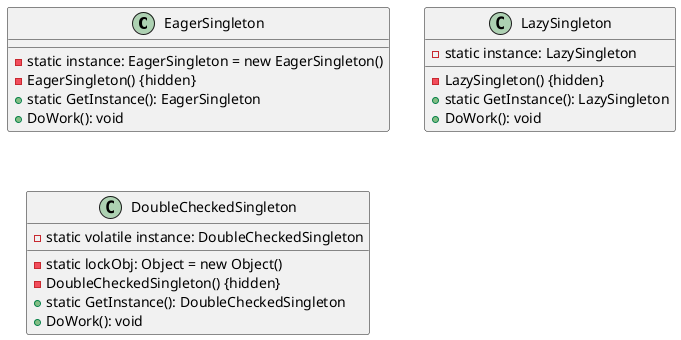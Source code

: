@startuml 单例模式实现变体

' 饿汉式单例 (Eager)
class EagerSingleton {
    - static instance: EagerSingleton = new EagerSingleton()
    - EagerSingleton() {hidden}
    + static GetInstance(): EagerSingleton
    + DoWork(): void
}

' 懒汉式单例 (Lazy)
class LazySingleton {
    - static instance: LazySingleton
    - LazySingleton() {hidden}
    + static GetInstance(): LazySingleton
    + DoWork(): void
}

' 双重检查锁单例 (DCL)
class DoubleCheckedSingleton {
    - static volatile instance: DoubleCheckedSingleton
    - static lockObj: Object = new Object()
    - DoubleCheckedSingleton() {hidden}
    + static GetInstance(): DoubleCheckedSingleton
    + DoWork(): void
}
@enduml